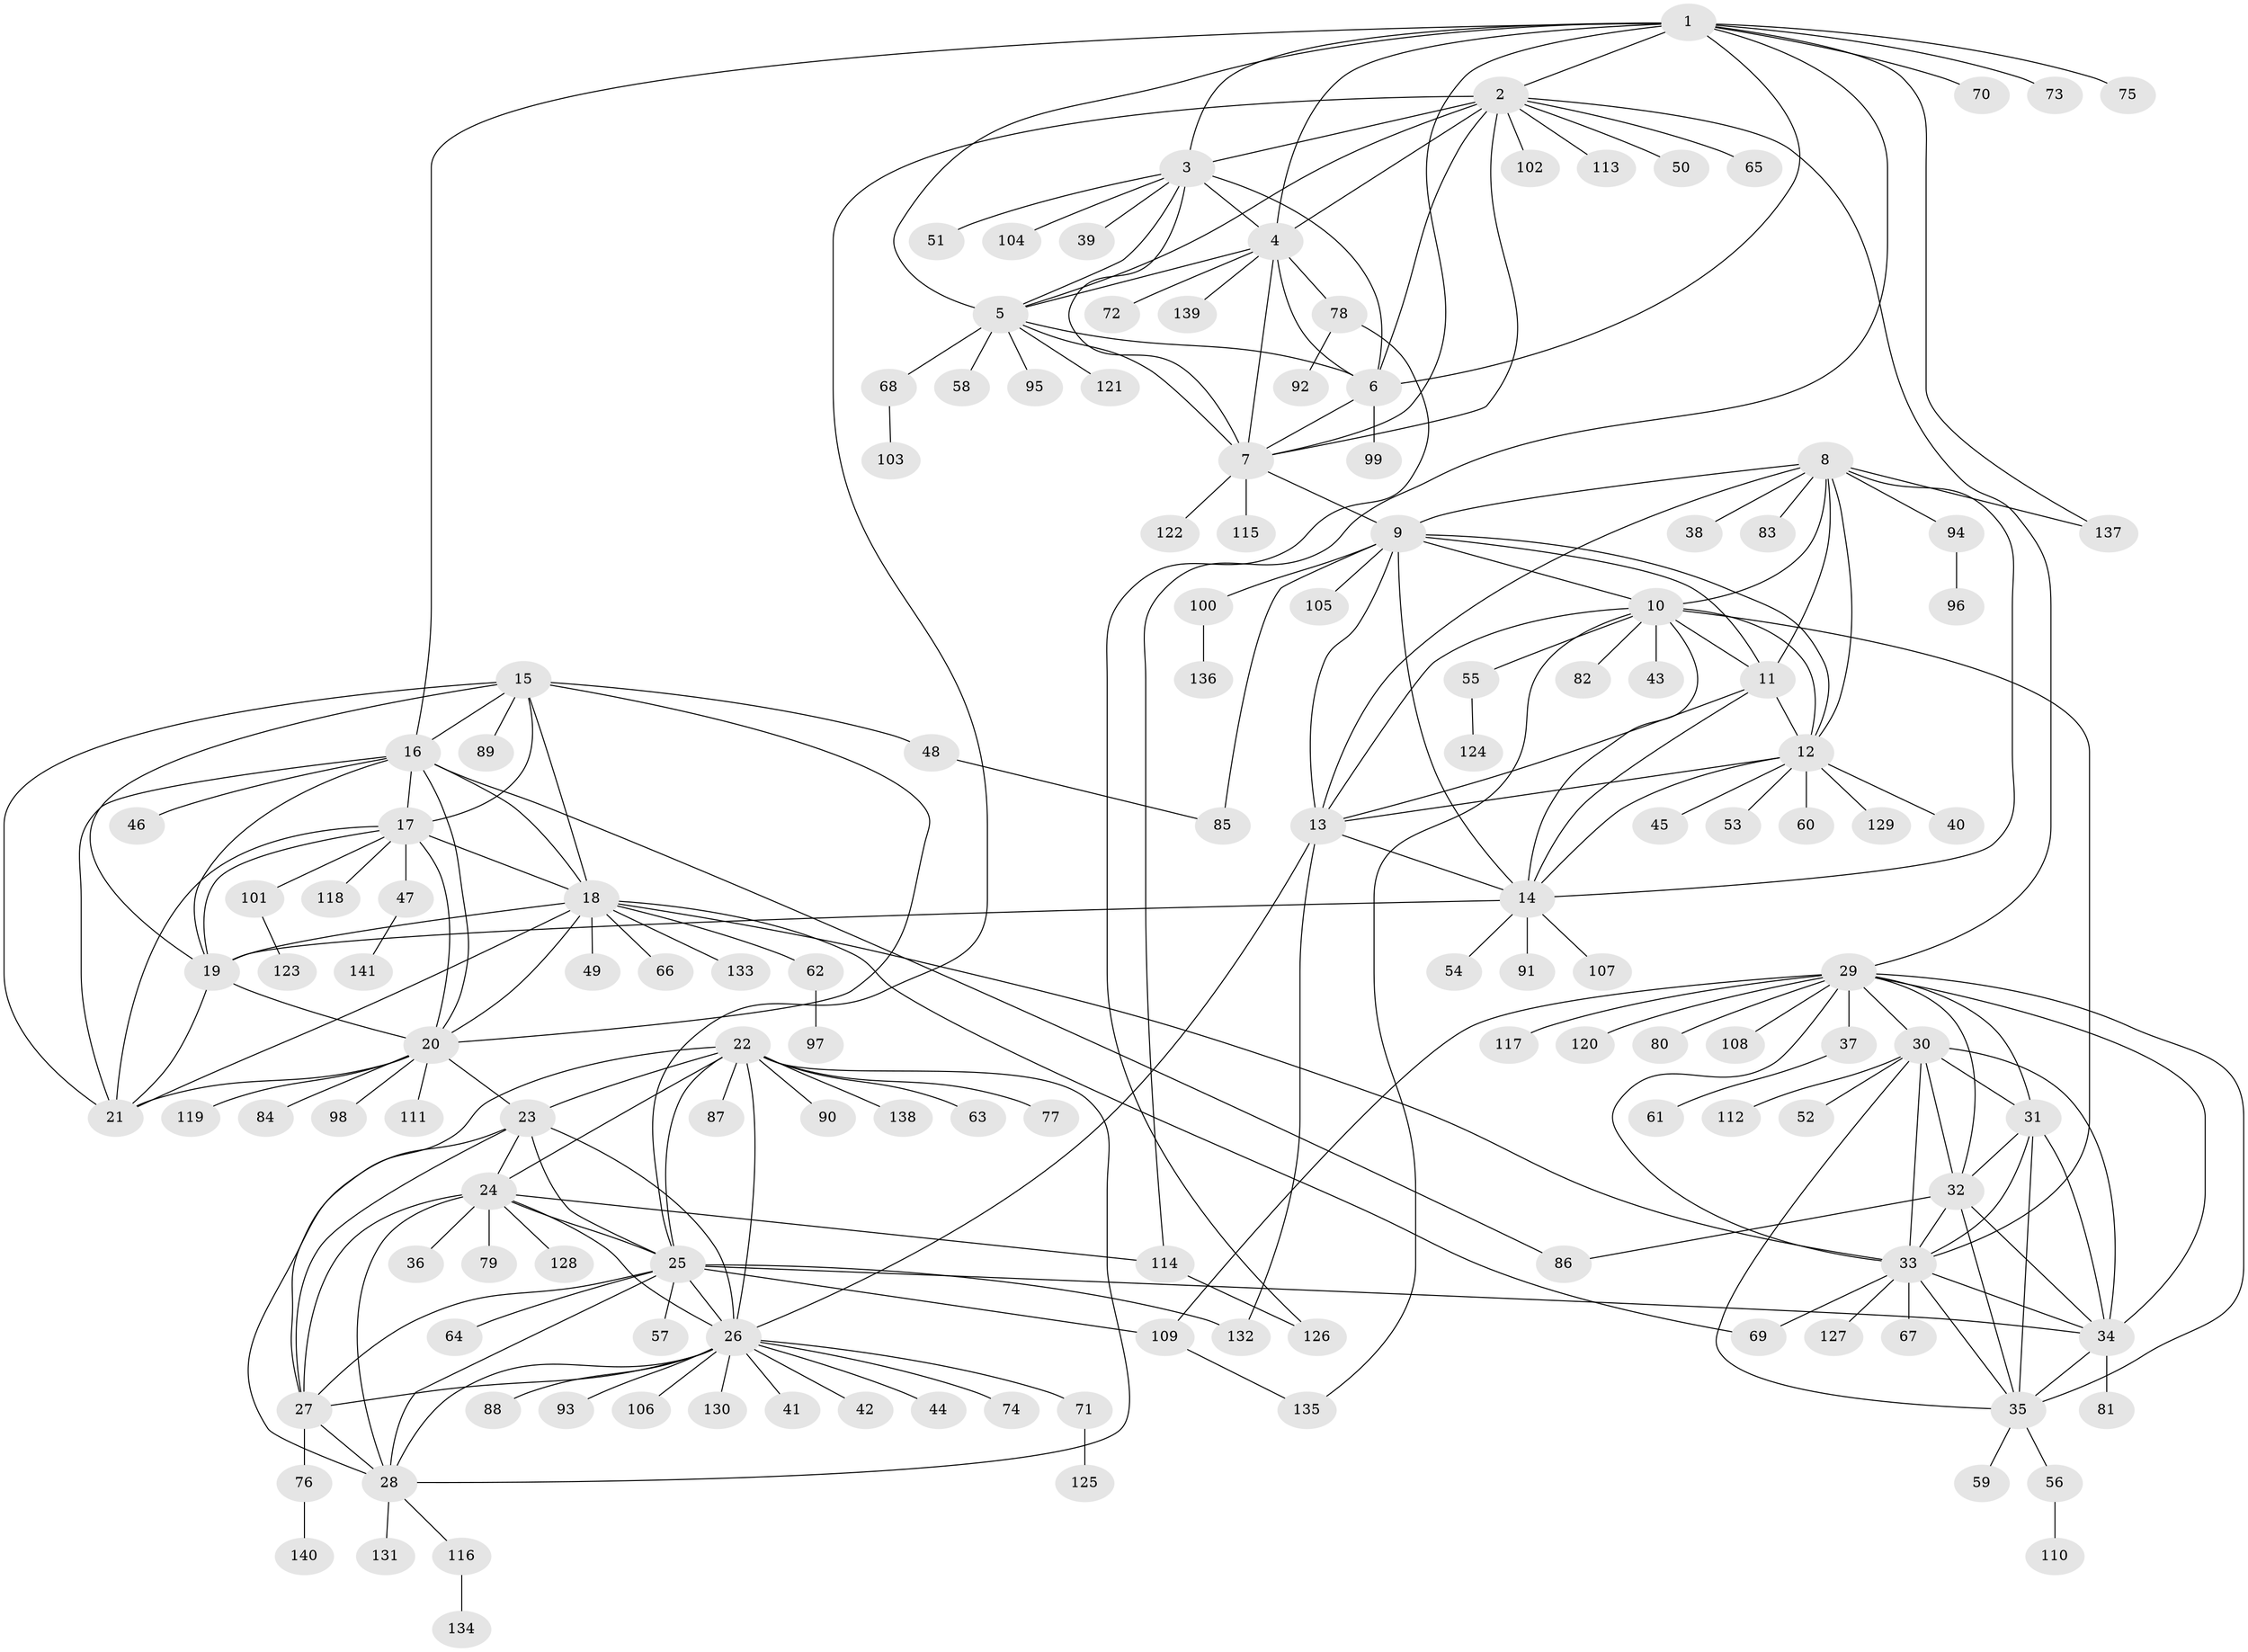 // Generated by graph-tools (version 1.1) at 2025/26/03/09/25 03:26:35]
// undirected, 141 vertices, 230 edges
graph export_dot {
graph [start="1"]
  node [color=gray90,style=filled];
  1;
  2;
  3;
  4;
  5;
  6;
  7;
  8;
  9;
  10;
  11;
  12;
  13;
  14;
  15;
  16;
  17;
  18;
  19;
  20;
  21;
  22;
  23;
  24;
  25;
  26;
  27;
  28;
  29;
  30;
  31;
  32;
  33;
  34;
  35;
  36;
  37;
  38;
  39;
  40;
  41;
  42;
  43;
  44;
  45;
  46;
  47;
  48;
  49;
  50;
  51;
  52;
  53;
  54;
  55;
  56;
  57;
  58;
  59;
  60;
  61;
  62;
  63;
  64;
  65;
  66;
  67;
  68;
  69;
  70;
  71;
  72;
  73;
  74;
  75;
  76;
  77;
  78;
  79;
  80;
  81;
  82;
  83;
  84;
  85;
  86;
  87;
  88;
  89;
  90;
  91;
  92;
  93;
  94;
  95;
  96;
  97;
  98;
  99;
  100;
  101;
  102;
  103;
  104;
  105;
  106;
  107;
  108;
  109;
  110;
  111;
  112;
  113;
  114;
  115;
  116;
  117;
  118;
  119;
  120;
  121;
  122;
  123;
  124;
  125;
  126;
  127;
  128;
  129;
  130;
  131;
  132;
  133;
  134;
  135;
  136;
  137;
  138;
  139;
  140;
  141;
  1 -- 2;
  1 -- 3;
  1 -- 4;
  1 -- 5;
  1 -- 6;
  1 -- 7;
  1 -- 16;
  1 -- 70;
  1 -- 73;
  1 -- 75;
  1 -- 114;
  1 -- 137;
  2 -- 3;
  2 -- 4;
  2 -- 5;
  2 -- 6;
  2 -- 7;
  2 -- 25;
  2 -- 29;
  2 -- 50;
  2 -- 65;
  2 -- 102;
  2 -- 113;
  3 -- 4;
  3 -- 5;
  3 -- 6;
  3 -- 7;
  3 -- 39;
  3 -- 51;
  3 -- 104;
  4 -- 5;
  4 -- 6;
  4 -- 7;
  4 -- 72;
  4 -- 78;
  4 -- 139;
  5 -- 6;
  5 -- 7;
  5 -- 58;
  5 -- 68;
  5 -- 95;
  5 -- 121;
  6 -- 7;
  6 -- 99;
  7 -- 9;
  7 -- 115;
  7 -- 122;
  8 -- 9;
  8 -- 10;
  8 -- 11;
  8 -- 12;
  8 -- 13;
  8 -- 14;
  8 -- 38;
  8 -- 83;
  8 -- 94;
  8 -- 137;
  9 -- 10;
  9 -- 11;
  9 -- 12;
  9 -- 13;
  9 -- 14;
  9 -- 85;
  9 -- 100;
  9 -- 105;
  10 -- 11;
  10 -- 12;
  10 -- 13;
  10 -- 14;
  10 -- 33;
  10 -- 43;
  10 -- 55;
  10 -- 82;
  10 -- 135;
  11 -- 12;
  11 -- 13;
  11 -- 14;
  12 -- 13;
  12 -- 14;
  12 -- 40;
  12 -- 45;
  12 -- 53;
  12 -- 60;
  12 -- 129;
  13 -- 14;
  13 -- 26;
  13 -- 132;
  14 -- 19;
  14 -- 54;
  14 -- 91;
  14 -- 107;
  15 -- 16;
  15 -- 17;
  15 -- 18;
  15 -- 19;
  15 -- 20;
  15 -- 21;
  15 -- 48;
  15 -- 89;
  16 -- 17;
  16 -- 18;
  16 -- 19;
  16 -- 20;
  16 -- 21;
  16 -- 46;
  16 -- 86;
  17 -- 18;
  17 -- 19;
  17 -- 20;
  17 -- 21;
  17 -- 47;
  17 -- 101;
  17 -- 118;
  18 -- 19;
  18 -- 20;
  18 -- 21;
  18 -- 33;
  18 -- 49;
  18 -- 62;
  18 -- 66;
  18 -- 69;
  18 -- 133;
  19 -- 20;
  19 -- 21;
  20 -- 21;
  20 -- 23;
  20 -- 84;
  20 -- 98;
  20 -- 111;
  20 -- 119;
  22 -- 23;
  22 -- 24;
  22 -- 25;
  22 -- 26;
  22 -- 27;
  22 -- 28;
  22 -- 63;
  22 -- 77;
  22 -- 87;
  22 -- 90;
  22 -- 138;
  23 -- 24;
  23 -- 25;
  23 -- 26;
  23 -- 27;
  23 -- 28;
  24 -- 25;
  24 -- 26;
  24 -- 27;
  24 -- 28;
  24 -- 36;
  24 -- 79;
  24 -- 114;
  24 -- 128;
  25 -- 26;
  25 -- 27;
  25 -- 28;
  25 -- 34;
  25 -- 57;
  25 -- 64;
  25 -- 109;
  25 -- 132;
  26 -- 27;
  26 -- 28;
  26 -- 41;
  26 -- 42;
  26 -- 44;
  26 -- 71;
  26 -- 74;
  26 -- 88;
  26 -- 93;
  26 -- 106;
  26 -- 130;
  27 -- 28;
  27 -- 76;
  28 -- 116;
  28 -- 131;
  29 -- 30;
  29 -- 31;
  29 -- 32;
  29 -- 33;
  29 -- 34;
  29 -- 35;
  29 -- 37;
  29 -- 80;
  29 -- 108;
  29 -- 109;
  29 -- 117;
  29 -- 120;
  30 -- 31;
  30 -- 32;
  30 -- 33;
  30 -- 34;
  30 -- 35;
  30 -- 52;
  30 -- 112;
  31 -- 32;
  31 -- 33;
  31 -- 34;
  31 -- 35;
  32 -- 33;
  32 -- 34;
  32 -- 35;
  32 -- 86;
  33 -- 34;
  33 -- 35;
  33 -- 67;
  33 -- 69;
  33 -- 127;
  34 -- 35;
  34 -- 81;
  35 -- 56;
  35 -- 59;
  37 -- 61;
  47 -- 141;
  48 -- 85;
  55 -- 124;
  56 -- 110;
  62 -- 97;
  68 -- 103;
  71 -- 125;
  76 -- 140;
  78 -- 92;
  78 -- 126;
  94 -- 96;
  100 -- 136;
  101 -- 123;
  109 -- 135;
  114 -- 126;
  116 -- 134;
}
